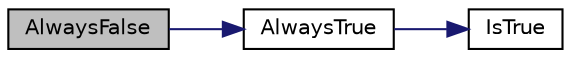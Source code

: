 digraph "AlwaysFalse"
{
 // INTERACTIVE_SVG=YES
 // LATEX_PDF_SIZE
  bgcolor="transparent";
  edge [fontname="Helvetica",fontsize="10",labelfontname="Helvetica",labelfontsize="10"];
  node [fontname="Helvetica",fontsize="10",shape=record];
  rankdir="LR";
  Node1 [label="AlwaysFalse",height=0.2,width=0.4,color="black", fillcolor="grey75", style="filled", fontcolor="black",tooltip=" "];
  Node1 -> Node2 [color="midnightblue",fontsize="10",style="solid",fontname="Helvetica"];
  Node2 [label="AlwaysTrue",height=0.2,width=0.4,color="black",URL="$d0/da7/namespacetesting_1_1internal_af72a7a7eee6997f4ed9e18d9620a7b87.html#af72a7a7eee6997f4ed9e18d9620a7b87",tooltip=" "];
  Node2 -> Node3 [color="midnightblue",fontsize="10",style="solid",fontname="Helvetica"];
  Node3 [label="IsTrue",height=0.2,width=0.4,color="black",URL="$d0/da7/namespacetesting_1_1internal_a8ca2411dd35c0816107b93cf9ec7ebf0.html#a8ca2411dd35c0816107b93cf9ec7ebf0",tooltip=" "];
}
